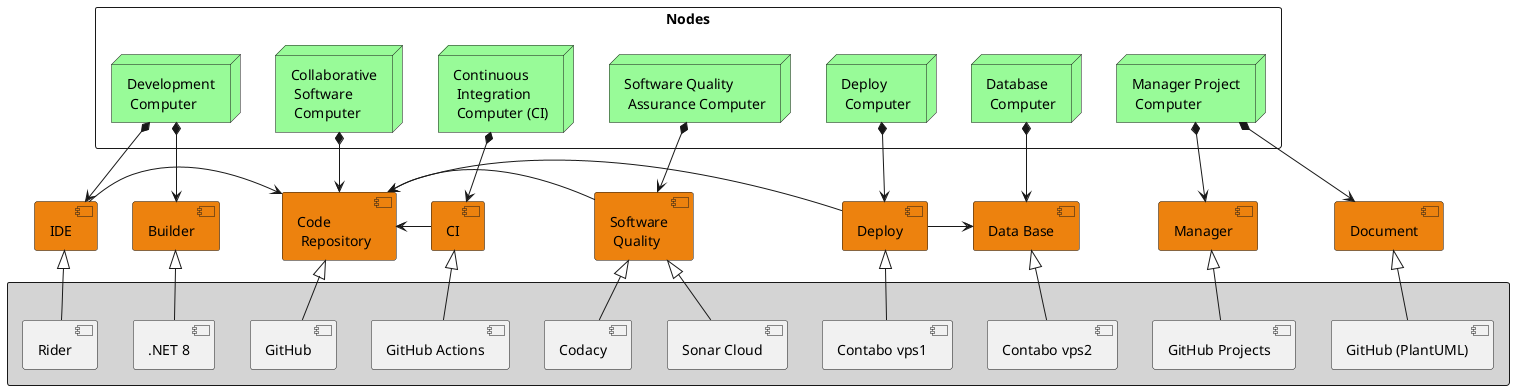 @startuml
'skinparam BackgroundColor transparent

skinparam packageStyle rectangle
skinparam node {
    BackgroundColor PaleGreen
}

package "Nodes" {
    node "Development\n Computer"
    node "Collaborative\n Software\n Computer"
    node "Continuous\n Integration\n Computer (CI)"
    node "Software Quality\n Assurance Computer"
    node "Deploy\n Computer"
    node "Database\n Computer"
    node "Manager Project\n Computer"
}


component Builder #ED820E
component IDE #ED820E
component "Code\n Repository" #ED820E
component CI #ED820E
component "Software\n Quality" #ED820E
component Deploy #ED820E
component "Data Base" #ED820E
component Manager #ED820E
component Document #ED820E


package " " #D4D4D4 {
    component ".NET 8"
    component "Rider"
    component GitHub
    component "GitHub Actions"
    component "Sonar Cloud"
    component Codacy
    component "Contabo vps1"
    component "Contabo vps2"
    component "GitHub (PlantUML)"
    component "GitHub Projects"
}


"Development\n Computer" *--> [Builder]
"Development\n Computer" *--> [IDE]
"Collaborative\n Software\n Computer" *-->[Code\n Repository]
"Continuous\n Integration\n Computer (CI)" *--> [CI]
"Software Quality\n Assurance Computer" *--> [Software\n Quality]
"Deploy\n Computer" *--> [Deploy]
"Database\n Computer" *--> [Data Base]
"Manager Project\n Computer" *--> [Manager]
"Manager Project\n Computer" *--> [Document]


[IDE] -> [Code\n Repository]
[CI] -left-> [Code\n Repository]
[Software\n Quality] -left-> [Code\n Repository]
[Deploy] -left-> [Code\n Repository]
[Deploy] -> [Data Base]

[.NET 8] -up-|> [Builder]
[Rider] -up-|> [IDE]
[GitHub] -up-|> [Code\n Repository]
[GitHub Actions] -up-|> [CI]
[Sonar Cloud] -up-|> [Software\n Quality]
[Codacy] -up-|> [Software\n Quality]
[Contabo vps1] -up-|> [Deploy]
[Contabo vps2] -up-|> [Data Base]
[GitHub Projects] -up-|> [Manager]
[GitHub (PlantUML)] -up-|> [Document]


@enduml